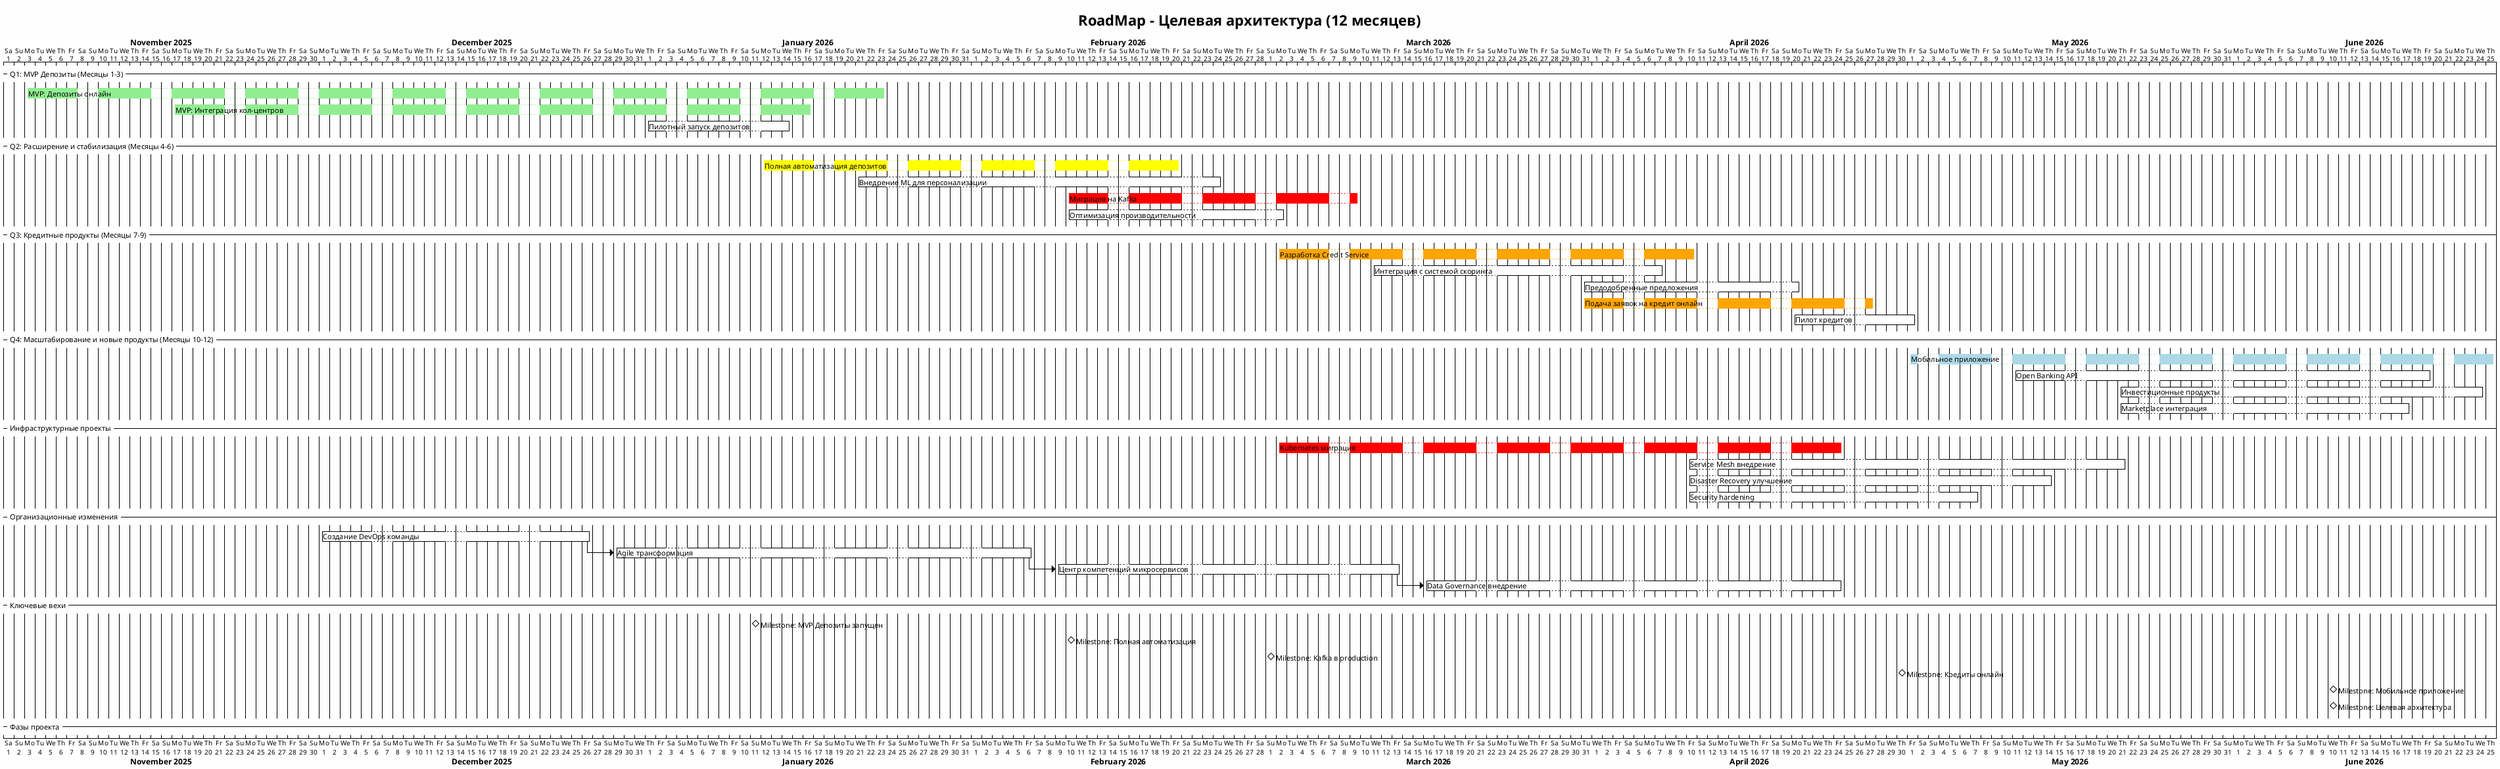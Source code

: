 @startgantt roadmap_target
!theme plain
title RoadMap - Целевая архитектура (12 месяцев)
skinparam backgroundColor #FEFEFE

Project starts 2025-11-01
saturday are closed
sunday are closed

-- Q1: MVP Депозиты (Месяцы 1-3) --
[MVP: Депозиты онлайн] as [MVP1] starts 2025-11-01 and lasts 60 days
[MVP: Интеграция кол-центров] as [MVP2] starts 2025-11-15 and lasts 45 days
[Пилотный запуск депозитов] as [PILOT1] starts 2026-01-01 and lasts 10 days

-- Q2: Расширение и стабилизация (Месяцы 4-6) --
[Полная автоматизация депозитов] as [AUTO1] starts 2026-01-11 and lasts 30 days
[Внедрение ML для персонализации] as [ML1] starts 2026-01-21 and lasts 25 days
[Миграция на Kafka] as [KAFKA] starts 2026-02-10 and lasts 20 days
[Оптимизация производительности] as [OPT1] starts 2026-02-10 and lasts 15 days

-- Q3: Кредитные продукты (Месяцы 7-9) --
[Разработка Credit Service] as [CREDIT1] starts 2026-03-01 and lasts 30 days
[Интеграция с системой скоринга] as [SCORE1] starts 2026-03-11 and lasts 20 days
[Предодобренные предложения] as [PREAPP] starts 2026-03-31 and lasts 15 days
[Подача заявок на кредит онлайн] as [CREDIT2] starts 2026-03-31 and lasts 20 days
[Пилот кредитов] as [PILOT2] starts 2026-04-20 and lasts 10 days

-- Q4: Масштабирование и новые продукты (Месяцы 10-12) --
[Мобильное приложение] as [MOBILE] starts 2026-05-01 and lasts 40 days
[Open Banking API] as [OPENAPI] starts 2026-05-11 and lasts 30 days
[Инвестиционные продукты] as [INVEST] starts 2026-05-21 and lasts 25 days
[Marketplace интеграция] as [MARKET] starts 2026-05-21 and lasts 20 days

-- Инфраструктурные проекты --
[Kubernetes миграция] as [K8S] starts 2026-03-01 and lasts 40 days
[Service Mesh внедрение] as [MESH] starts 2026-04-10 and lasts 30 days
[Disaster Recovery улучшение] as [DR] starts 2026-04-10 and lasts 25 days
[Security hardening] as [SEC] starts 2026-04-10 and lasts 20 days

-- Организационные изменения --
[Создание DevOps команды] as [DEVOPS] starts 2025-12-01 and lasts 20 days
[Agile трансформация] as [AGILE] starts at [DEVOPS]'s end and lasts 30 days
[Центр компетенций микросервисов] as [COE] starts at [AGILE]'s end and lasts 25 days
[Data Governance внедрение] as [DATA] starts at [COE]'s end and lasts 30 days

-- Ключевые вехи --
[Milestone: MVP Депозиты запущен] happens 2026-01-11
[Milestone: Полная автоматизация] happens 2026-02-10
[Milestone: Kafka в production] happens 2026-03-01
[Milestone: Кредиты онлайн] happens 2026-04-30
[Milestone: Мобильное приложение] happens 2026-06-10
[Milestone: Целевая архитектура] happens 2026-06-10

-- Фазы проекта --
[MVP1] is colored in LightGreen
[MVP2] is colored in LightGreen
[AUTO1] is colored in Yellow
[CREDIT1] is colored in Orange
[CREDIT2] is colored in Orange
[MOBILE] is colored in LightBlue
[K8S] is colored in Red
[KAFKA] is colored in Red

@endgantt
